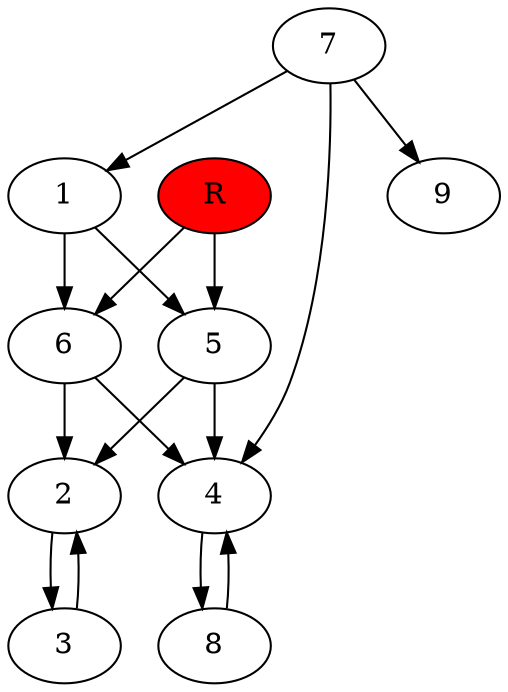 digraph prb2571 {
	1
	2
	3
	4
	5
	6
	7
	8
	R [fillcolor="#ff0000" style=filled]
	1 -> 5
	1 -> 6
	2 -> 3
	3 -> 2
	4 -> 8
	5 -> 2
	5 -> 4
	6 -> 2
	6 -> 4
	7 -> 1
	7 -> 4
	7 -> 9
	8 -> 4
	R -> 5
	R -> 6
}
